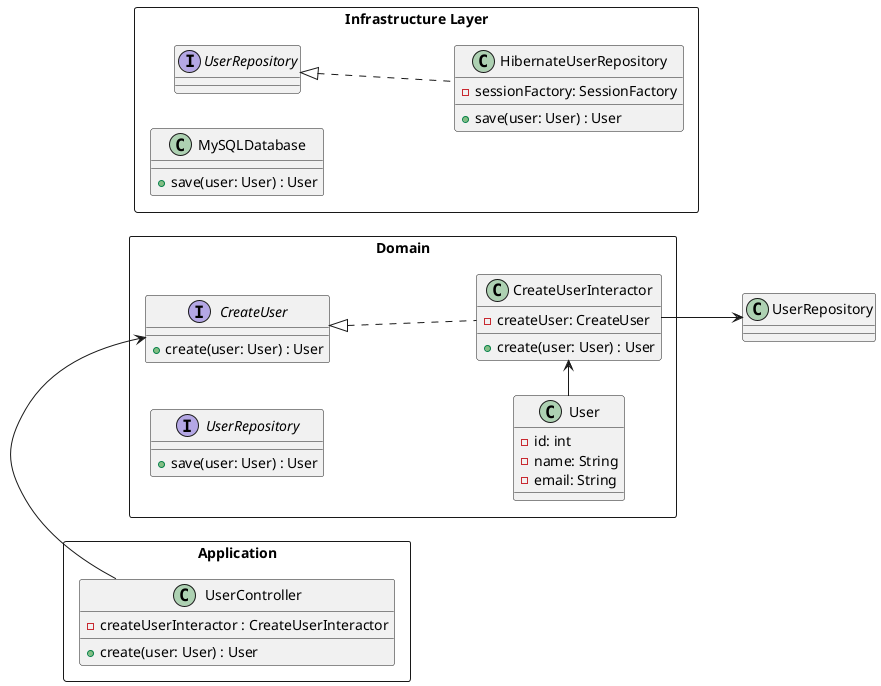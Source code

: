 @startuml
left to right direction

package "Domain" <<rectangle>> {
    interface "CreateUser" {
        +create(user: User) : User
    }

    class "CreateUserInteractor" implements CreateUser {
        -createUser: CreateUser
        +create(user: User) : User
    }


    interface "UserRepository" {
        +save(user: User) : User
    }

    class User {
        -id: int
        -name: String
        -email: String
    }
}

package "Application" <<rectangle>> {
    class "UserController" {
        -createUserInteractor : CreateUserInteractor
        +create(user: User) : User
    }
}



package "Infrastructure Layer" <<rectangle>> {
    class "HibernateUserRepository" implements UserRepository {
        -sessionFactory: SessionFactory
        +save(user: User) : User
    }

    class "MySQLDatabase" {
        +save(user: User) : User
    }
}


"CreateUserInteractor" --> "UserRepository"
"UserController" -> "CreateUser"
"User" -> "CreateUserInteractor"

@enduml
